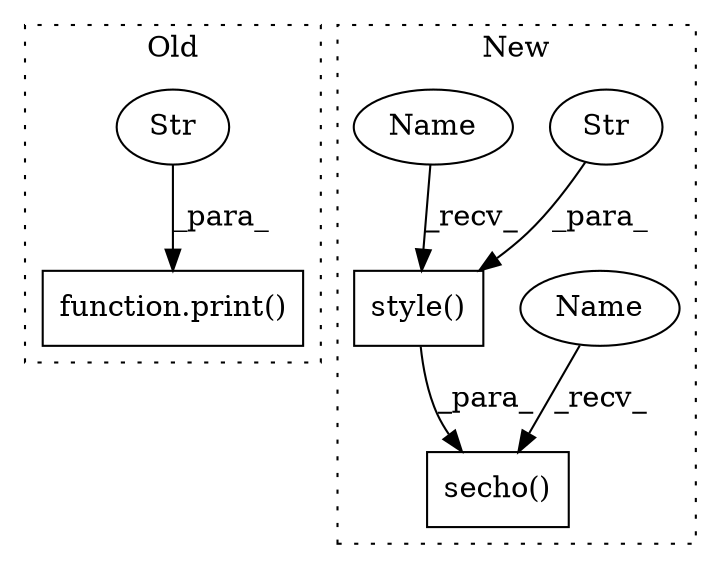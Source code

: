 digraph G {
subgraph cluster0 {
1 [label="function.print()" a="75" s="1356,1425" l="6,1" shape="box"];
4 [label="Str" a="66" s="1362" l="63" shape="ellipse"];
label = "Old";
style="dotted";
}
subgraph cluster1 {
2 [label="style()" a="75" s="1333,1407" l="12,12" shape="box"];
3 [label="Str" a="66" s="1345" l="62" shape="ellipse"];
5 [label="secho()" a="75" s="1321,1419" l="12,1" shape="box"];
6 [label="Name" a="87" s="1321" l="5" shape="ellipse"];
7 [label="Name" a="87" s="1333" l="5" shape="ellipse"];
label = "New";
style="dotted";
}
2 -> 5 [label="_para_"];
3 -> 2 [label="_para_"];
4 -> 1 [label="_para_"];
6 -> 5 [label="_recv_"];
7 -> 2 [label="_recv_"];
}